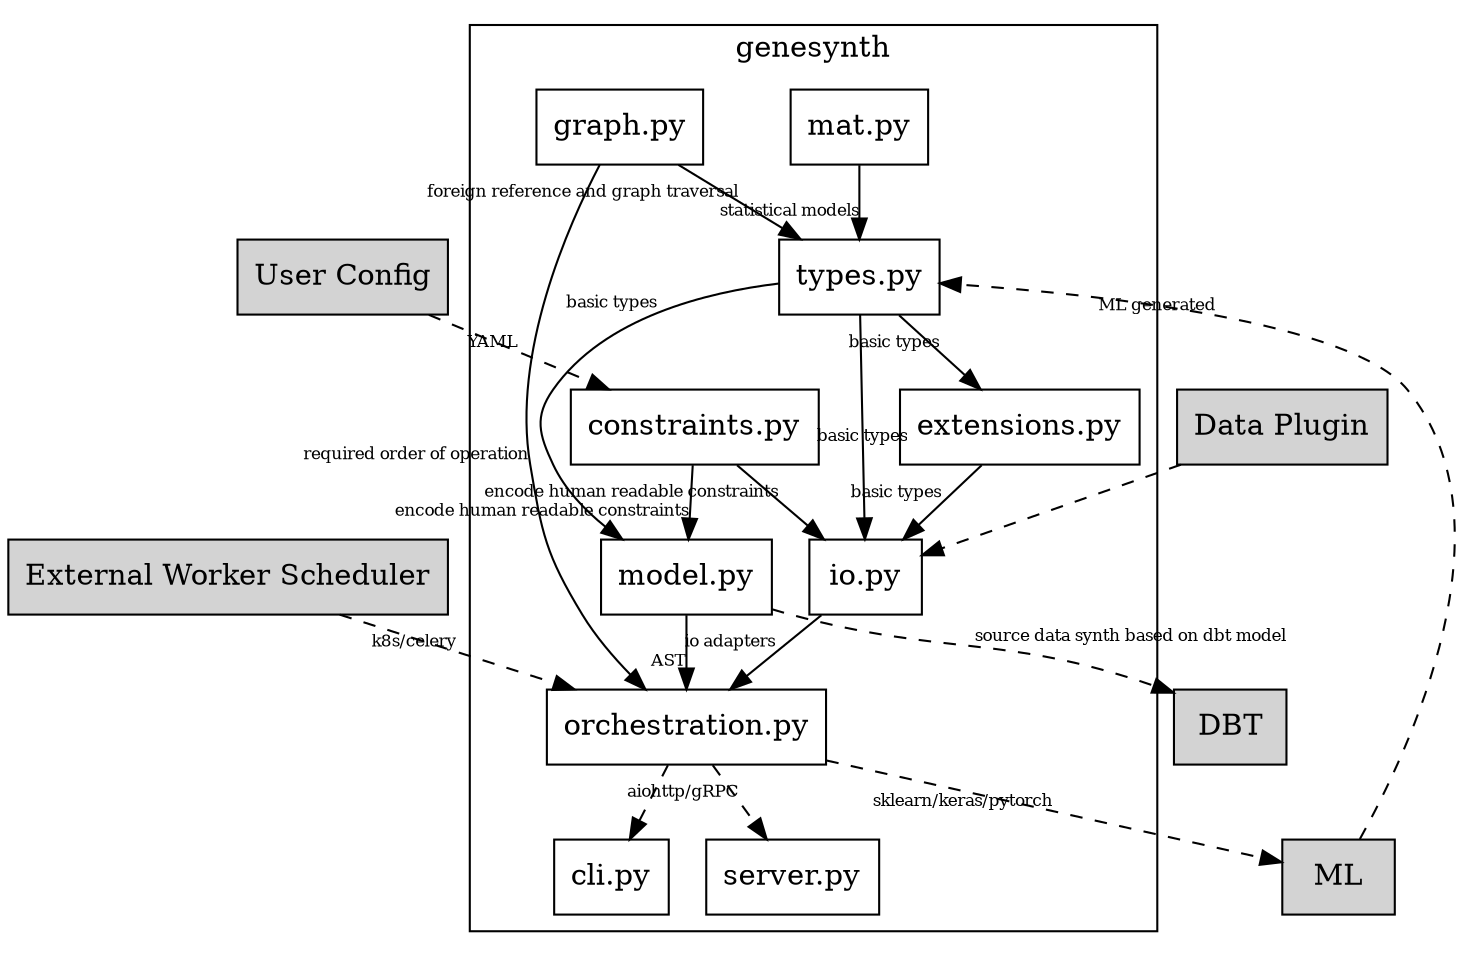 strict digraph genesynth {
    node [shape=box]
    edge [fontsize=8]

    ML [style=filled, fillcolor=lightgray]
    "User Config" [style=filled, fillcolor=lightgray]
    "Data Plugin" [style=filled, fillcolor=lightgray]
    "External Worker Scheduler" [style=filled, fillcolor=lightgray]
    DBT [style=filled, fillcolor=lightgray]

    ML -> "types.py" [style=dashed, xlabel="ML generated"]
    "User Config" -> "constraints.py" [style=dashed, xlabel="YAML"]
    "Data Plugin" -> "io.py" [style=dashed]
    "External Worker Scheduler" -> "orchestration.py" [style=dashed, xlabel="k8s/celery"]

    subgraph cluster_module {
        label="genesynth"
        "mat.py" -> "types.py" [xlabel="statistical models"]
        "constraints.py" -> "model.py" [xlabel="encode human readable constraints"]
        "constraints.py" -> "io.py" [xlabel="encode human readable constraints"]
        "types.py" -> "io.py" [xlabel="basic types"]
        "types.py" -> "extensions.py" [xlabel="basic types"]
        "extensions.py" -> "io.py" [xlabel="basic types"]
        "types.py" -> "model.py" [xlabel="basic types"]
        "model.py" -> "orchestration.py" [xlabel="AST"]
        "graph.py" -> "orchestration.py" [xlabel="required order of operation"]
        "graph.py" -> "types.py" [xlabel="foreign reference and graph traversal"]
        "io.py" -> "orchestration.py" [xlabel="io adapters"]
        "orchestration.py" -> "cli.py" [style=dashed]
        "orchestration.py" -> "server.py" [style=dashed, xlabel="aiohttp/gRPC"]
    }

    "model.py" -> DBT [style=dashed, xlabel="source data synth based on dbt model"]
    "orchestration.py" -> ML [style=dashed, xlabel="sklearn/keras/pytorch"]
}
